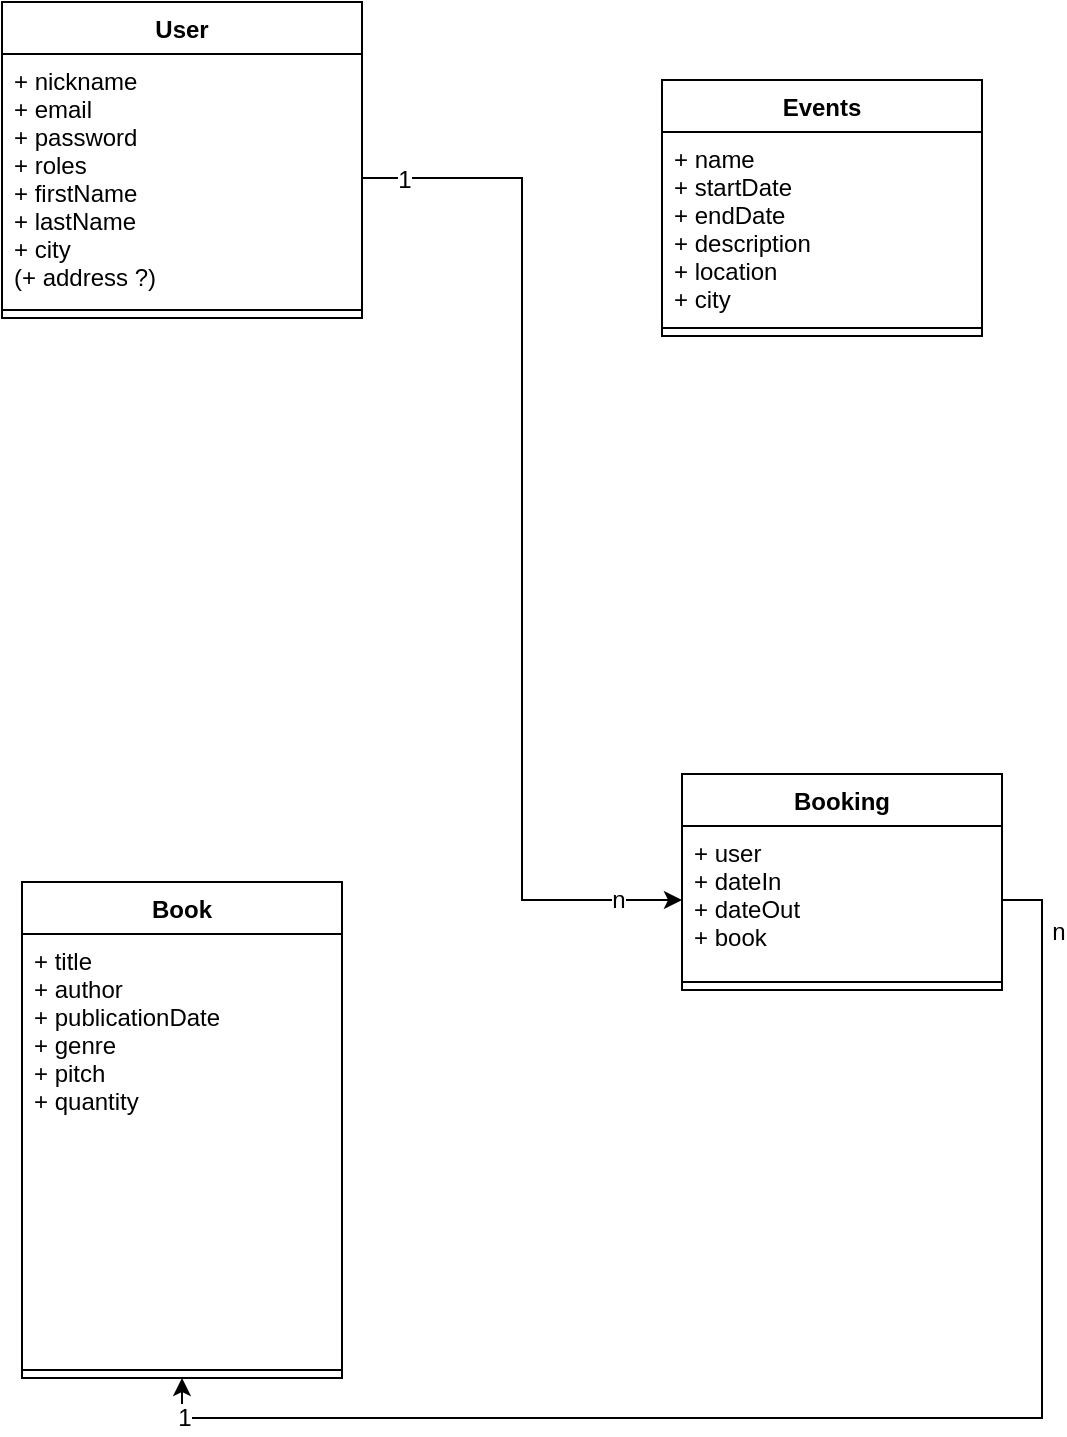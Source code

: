 <mxfile pages="1" version="11.2.4" type="device"><diagram id="ruKDQcOmK5Jq6tK_0o89" name="Page-1"><mxGraphModel dx="1426" dy="779" grid="1" gridSize="10" guides="1" tooltips="1" connect="1" arrows="1" fold="1" page="1" pageScale="1" pageWidth="583" pageHeight="827" math="0" shadow="0"><root><mxCell id="0"/><mxCell id="1" parent="0"/><mxCell id="EFIubxWgPy4vjVvJwq3X-2" value="User" style="swimlane;fontStyle=1;align=center;verticalAlign=top;childLayout=stackLayout;horizontal=1;startSize=26;horizontalStack=0;resizeParent=1;resizeParentMax=0;resizeLast=0;collapsible=1;marginBottom=0;" vertex="1" parent="1"><mxGeometry x="10" y="50" width="180" height="158" as="geometry"/></mxCell><mxCell id="EFIubxWgPy4vjVvJwq3X-3" value="+ nickname&#10;+ email&#10;+ password&#10;+ roles&#10;+ firstName&#10;+ lastName&#10;+ city&#10;(+ address ?)&#10;" style="text;strokeColor=none;fillColor=none;align=left;verticalAlign=top;spacingLeft=4;spacingRight=4;overflow=hidden;rotatable=0;points=[[0,0.5],[1,0.5]];portConstraint=eastwest;" vertex="1" parent="EFIubxWgPy4vjVvJwq3X-2"><mxGeometry y="26" width="180" height="124" as="geometry"/></mxCell><mxCell id="EFIubxWgPy4vjVvJwq3X-4" value="" style="line;strokeWidth=1;fillColor=none;align=left;verticalAlign=middle;spacingTop=-1;spacingLeft=3;spacingRight=3;rotatable=0;labelPosition=right;points=[];portConstraint=eastwest;" vertex="1" parent="EFIubxWgPy4vjVvJwq3X-2"><mxGeometry y="150" width="180" height="8" as="geometry"/></mxCell><mxCell id="EFIubxWgPy4vjVvJwq3X-7" value="Book" style="swimlane;fontStyle=1;align=center;verticalAlign=top;childLayout=stackLayout;horizontal=1;startSize=26;horizontalStack=0;resizeParent=1;resizeParentMax=0;resizeLast=0;collapsible=1;marginBottom=0;" vertex="1" parent="1"><mxGeometry x="20" y="490" width="160" height="248" as="geometry"/></mxCell><mxCell id="EFIubxWgPy4vjVvJwq3X-8" value="+ title&#10;+ author&#10;+ publicationDate&#10;+ genre&#10;+ pitch&#10;+ quantity" style="text;strokeColor=none;fillColor=none;align=left;verticalAlign=top;spacingLeft=4;spacingRight=4;overflow=hidden;rotatable=0;points=[[0,0.5],[1,0.5]];portConstraint=eastwest;" vertex="1" parent="EFIubxWgPy4vjVvJwq3X-7"><mxGeometry y="26" width="160" height="214" as="geometry"/></mxCell><mxCell id="EFIubxWgPy4vjVvJwq3X-9" value="" style="line;strokeWidth=1;fillColor=none;align=left;verticalAlign=middle;spacingTop=-1;spacingLeft=3;spacingRight=3;rotatable=0;labelPosition=right;points=[];portConstraint=eastwest;" vertex="1" parent="EFIubxWgPy4vjVvJwq3X-7"><mxGeometry y="240" width="160" height="8" as="geometry"/></mxCell><mxCell id="EFIubxWgPy4vjVvJwq3X-19" value="Booking" style="swimlane;fontStyle=1;align=center;verticalAlign=top;childLayout=stackLayout;horizontal=1;startSize=26;horizontalStack=0;resizeParent=1;resizeParentMax=0;resizeLast=0;collapsible=1;marginBottom=0;" vertex="1" parent="1"><mxGeometry x="350" y="436" width="160" height="108" as="geometry"/></mxCell><mxCell id="EFIubxWgPy4vjVvJwq3X-20" value="+ user&#10;+ dateIn&#10;+ dateOut&#10;+ book" style="text;strokeColor=none;fillColor=none;align=left;verticalAlign=top;spacingLeft=4;spacingRight=4;overflow=hidden;rotatable=0;points=[[0,0.5],[1,0.5]];portConstraint=eastwest;" vertex="1" parent="EFIubxWgPy4vjVvJwq3X-19"><mxGeometry y="26" width="160" height="74" as="geometry"/></mxCell><mxCell id="EFIubxWgPy4vjVvJwq3X-21" value="" style="line;strokeWidth=1;fillColor=none;align=left;verticalAlign=middle;spacingTop=-1;spacingLeft=3;spacingRight=3;rotatable=0;labelPosition=right;points=[];portConstraint=eastwest;" vertex="1" parent="EFIubxWgPy4vjVvJwq3X-19"><mxGeometry y="100" width="160" height="8" as="geometry"/></mxCell><mxCell id="EFIubxWgPy4vjVvJwq3X-37" style="edgeStyle=orthogonalEdgeStyle;rounded=0;orthogonalLoop=1;jettySize=auto;html=1;exitX=1;exitY=0.5;exitDx=0;exitDy=0;entryX=0.5;entryY=1;entryDx=0;entryDy=0;" edge="1" parent="1" source="EFIubxWgPy4vjVvJwq3X-20" target="EFIubxWgPy4vjVvJwq3X-7"><mxGeometry relative="1" as="geometry"><mxPoint x="390" y="650" as="targetPoint"/></mxGeometry></mxCell><mxCell id="EFIubxWgPy4vjVvJwq3X-51" value="1" style="text;html=1;resizable=0;points=[];align=center;verticalAlign=middle;labelBackgroundColor=#ffffff;" vertex="1" connectable="0" parent="EFIubxWgPy4vjVvJwq3X-37"><mxGeometry x="0.945" y="-1" relative="1" as="geometry"><mxPoint as="offset"/></mxGeometry></mxCell><mxCell id="EFIubxWgPy4vjVvJwq3X-52" value="n" style="text;html=1;resizable=0;points=[];align=center;verticalAlign=middle;labelBackgroundColor=#ffffff;" vertex="1" connectable="0" parent="EFIubxWgPy4vjVvJwq3X-37"><mxGeometry x="-0.952" y="-8" relative="1" as="geometry"><mxPoint x="10" y="8" as="offset"/></mxGeometry></mxCell><mxCell id="EFIubxWgPy4vjVvJwq3X-43" style="edgeStyle=orthogonalEdgeStyle;rounded=0;orthogonalLoop=1;jettySize=auto;html=1;exitX=1;exitY=0.5;exitDx=0;exitDy=0;entryX=0;entryY=0.5;entryDx=0;entryDy=0;" edge="1" parent="1" source="EFIubxWgPy4vjVvJwq3X-3" target="EFIubxWgPy4vjVvJwq3X-20"><mxGeometry relative="1" as="geometry"/></mxCell><mxCell id="EFIubxWgPy4vjVvJwq3X-44" value="1" style="text;html=1;resizable=0;points=[];align=center;verticalAlign=middle;labelBackgroundColor=#ffffff;" vertex="1" connectable="0" parent="EFIubxWgPy4vjVvJwq3X-43"><mxGeometry x="-0.919" y="-1" relative="1" as="geometry"><mxPoint as="offset"/></mxGeometry></mxCell><mxCell id="EFIubxWgPy4vjVvJwq3X-45" value="n" style="text;html=1;resizable=0;points=[];align=center;verticalAlign=middle;labelBackgroundColor=#ffffff;" vertex="1" connectable="0" parent="EFIubxWgPy4vjVvJwq3X-43"><mxGeometry x="0.876" relative="1" as="geometry"><mxPoint as="offset"/></mxGeometry></mxCell><mxCell id="EFIubxWgPy4vjVvJwq3X-47" value="Events" style="swimlane;fontStyle=1;align=center;verticalAlign=top;childLayout=stackLayout;horizontal=1;startSize=26;horizontalStack=0;resizeParent=1;resizeParentMax=0;resizeLast=0;collapsible=1;marginBottom=0;" vertex="1" parent="1"><mxGeometry x="340" y="89" width="160" height="128" as="geometry"/></mxCell><mxCell id="EFIubxWgPy4vjVvJwq3X-48" value="+ name&#10;+ startDate&#10;+ endDate&#10;+ description&#10;+ location&#10;+ city" style="text;strokeColor=none;fillColor=none;align=left;verticalAlign=top;spacingLeft=4;spacingRight=4;overflow=hidden;rotatable=0;points=[[0,0.5],[1,0.5]];portConstraint=eastwest;" vertex="1" parent="EFIubxWgPy4vjVvJwq3X-47"><mxGeometry y="26" width="160" height="94" as="geometry"/></mxCell><mxCell id="EFIubxWgPy4vjVvJwq3X-49" value="" style="line;strokeWidth=1;fillColor=none;align=left;verticalAlign=middle;spacingTop=-1;spacingLeft=3;spacingRight=3;rotatable=0;labelPosition=right;points=[];portConstraint=eastwest;" vertex="1" parent="EFIubxWgPy4vjVvJwq3X-47"><mxGeometry y="120" width="160" height="8" as="geometry"/></mxCell></root></mxGraphModel></diagram></mxfile>